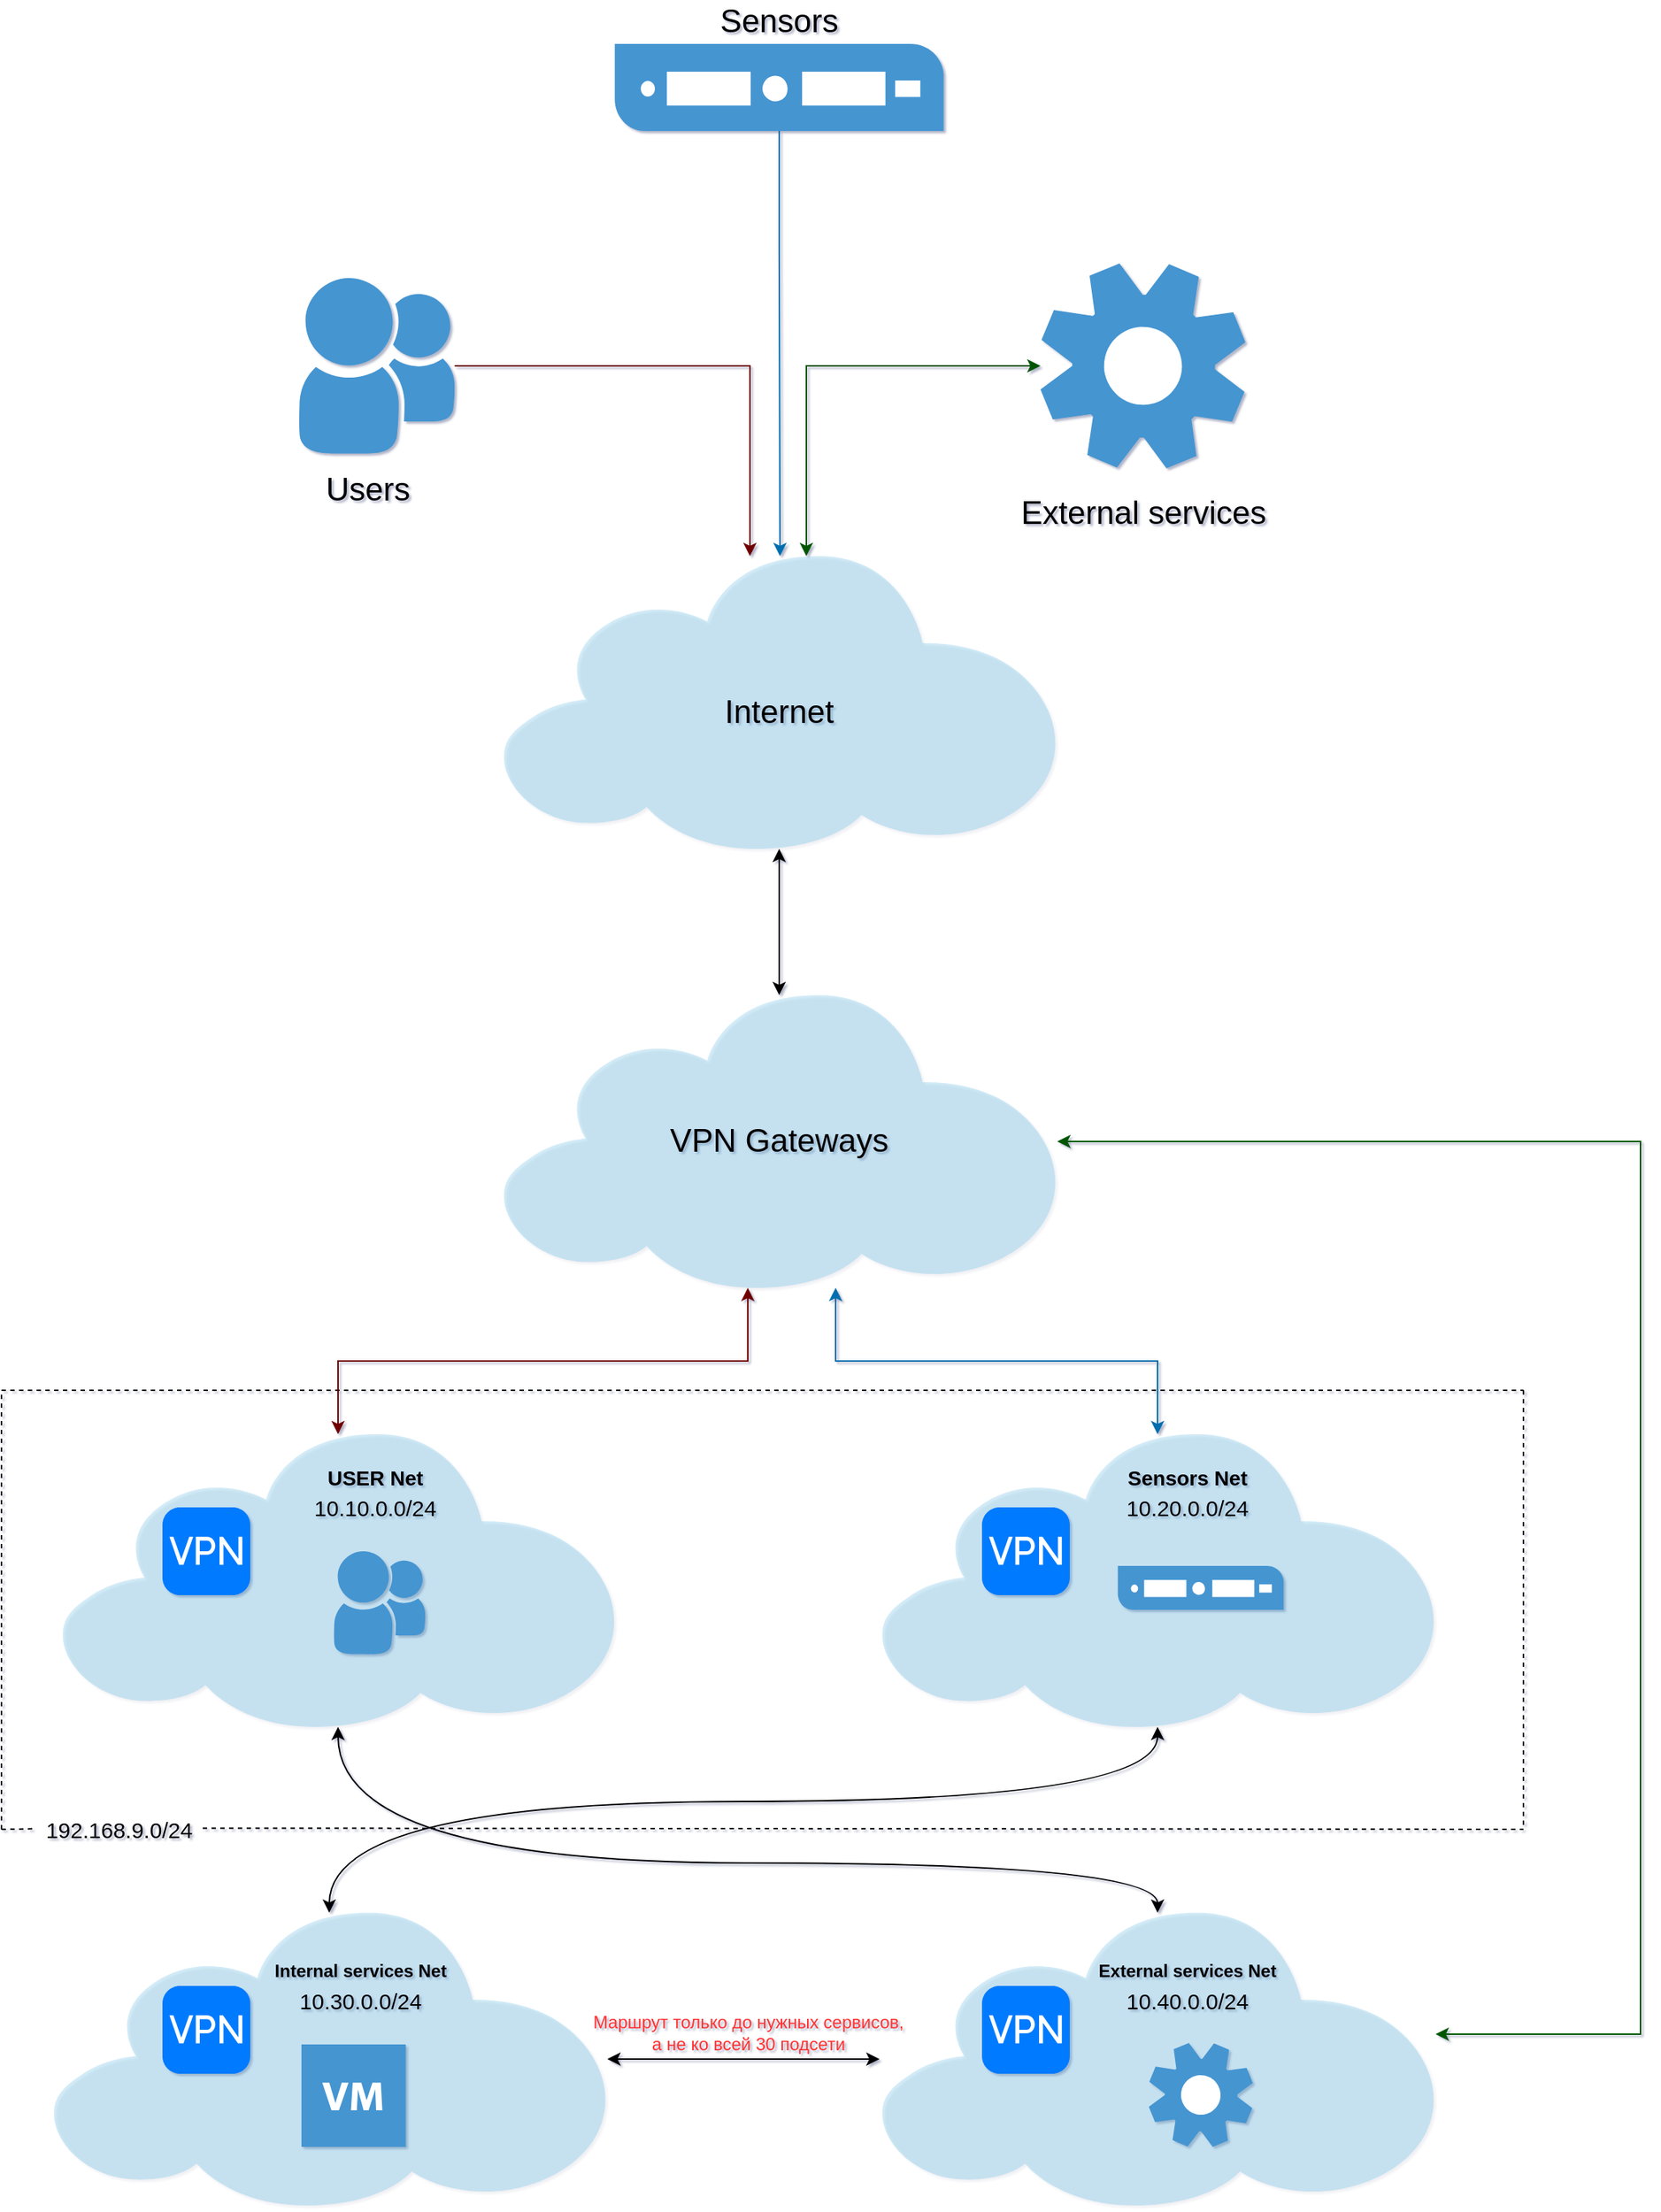 <mxfile version="14.3.2" type="github">
  <diagram id="MDXJFjJfNh9OXjP4r4t9" name="Page-1">
    <mxGraphModel dx="2031" dy="2330" grid="0" gridSize="10" guides="1" tooltips="1" connect="1" arrows="1" fold="1" page="0" pageScale="1" pageWidth="827" pageHeight="1169" background="#FFFFFF" math="0" shadow="1">
      <root>
        <mxCell id="0" />
        <mxCell id="1" parent="0" />
        <mxCell id="V8Iq_MgeDnc4k7dZBruL-1" style="rounded=0;orthogonalLoop=1;jettySize=auto;html=1;startArrow=classic;startFill=1;edgeStyle=orthogonalEdgeStyle;elbow=vertical;curved=1;" edge="1" parent="1" source="HdkyvseI2gNJO4S1q-cR-1" target="HdkyvseI2gNJO4S1q-cR-5">
          <mxGeometry relative="1" as="geometry">
            <Array as="points">
              <mxPoint x="230" y="323" />
              <mxPoint x="790" y="323" />
            </Array>
          </mxGeometry>
        </mxCell>
        <mxCell id="HdkyvseI2gNJO4S1q-cR-1" value="" style="shadow=0;dashed=0;html=1;strokeColor=none;fillColor=#4495D1;labelPosition=center;verticalLabelPosition=bottom;verticalAlign=top;align=center;outlineConnect=0;shape=mxgraph.veeam.2d.cloud;" parent="1" vertex="1">
          <mxGeometry x="40" y="30" width="380" height="200" as="geometry" />
        </mxCell>
        <mxCell id="HdkyvseI2gNJO4S1q-cR-3" value="USER Net" style="text;html=1;align=center;verticalAlign=middle;resizable=0;points=[];autosize=1;strokeWidth=1;fontStyle=1;fontSize=14;" parent="1" vertex="1">
          <mxGeometry x="214.57" y="50" width="80" height="20" as="geometry" />
        </mxCell>
        <mxCell id="HdkyvseI2gNJO4S1q-cR-4" value="" style="shadow=0;dashed=0;html=1;strokeColor=none;fillColor=#4495D1;labelPosition=center;verticalLabelPosition=bottom;verticalAlign=top;align=center;outlineConnect=0;shape=mxgraph.veeam.2d.cloud;" parent="1" vertex="1">
          <mxGeometry x="600" y="30" width="380" height="200" as="geometry" />
        </mxCell>
        <mxCell id="HdkyvseI2gNJO4S1q-cR-5" value="" style="shadow=0;dashed=0;html=1;strokeColor=none;fillColor=#4495D1;labelPosition=center;verticalLabelPosition=bottom;verticalAlign=top;align=center;outlineConnect=0;shape=mxgraph.veeam.2d.cloud;" parent="1" vertex="1">
          <mxGeometry x="600" y="357" width="380" height="200" as="geometry" />
        </mxCell>
        <mxCell id="HdkyvseI2gNJO4S1q-cR-37" style="rounded=0;orthogonalLoop=1;jettySize=auto;html=1;strokeColor=#000000;startArrow=classic;startFill=1;edgeStyle=orthogonalEdgeStyle;elbow=vertical;curved=1;" parent="1" source="HdkyvseI2gNJO4S1q-cR-6" target="HdkyvseI2gNJO4S1q-cR-4" edge="1">
          <mxGeometry relative="1" as="geometry">
            <Array as="points">
              <mxPoint x="224" y="281" />
              <mxPoint x="790" y="281" />
            </Array>
          </mxGeometry>
        </mxCell>
        <mxCell id="HdkyvseI2gNJO4S1q-cR-47" style="edgeStyle=orthogonalEdgeStyle;rounded=0;orthogonalLoop=1;jettySize=auto;html=1;startArrow=classic;startFill=1;strokeColor=#000000;fontSize=22;" parent="1" source="HdkyvseI2gNJO4S1q-cR-6" target="HdkyvseI2gNJO4S1q-cR-5" edge="1">
          <mxGeometry relative="1" as="geometry" />
        </mxCell>
        <mxCell id="HdkyvseI2gNJO4S1q-cR-6" value="" style="shadow=0;dashed=0;html=1;strokeColor=none;fillColor=#4495D1;labelPosition=center;verticalLabelPosition=bottom;verticalAlign=top;align=center;outlineConnect=0;shape=mxgraph.veeam.2d.cloud;" parent="1" vertex="1">
          <mxGeometry x="34" y="357" width="380" height="200" as="geometry" />
        </mxCell>
        <mxCell id="HdkyvseI2gNJO4S1q-cR-9" value="" style="html=1;strokeWidth=1;shadow=0;dashed=0;shape=mxgraph.ios7.misc.vpn;fillColor=#007AFF;strokeColor=none;buttonText=;strokeColor2=#222222;fontColor=#222222;fontSize=8;verticalLabelPosition=bottom;verticalAlign=top;align=center;" parent="1" vertex="1">
          <mxGeometry x="110" y="80" width="60" height="60" as="geometry" />
        </mxCell>
        <mxCell id="HdkyvseI2gNJO4S1q-cR-10" value="" style="html=1;strokeWidth=1;shadow=0;dashed=0;shape=mxgraph.ios7.misc.vpn;fillColor=#007AFF;strokeColor=none;buttonText=;strokeColor2=#222222;fontColor=#222222;fontSize=8;verticalLabelPosition=bottom;verticalAlign=top;align=center;" parent="1" vertex="1">
          <mxGeometry x="670" y="80" width="60" height="60" as="geometry" />
        </mxCell>
        <mxCell id="HdkyvseI2gNJO4S1q-cR-11" value="" style="html=1;strokeWidth=1;shadow=0;dashed=0;shape=mxgraph.ios7.misc.vpn;fillColor=#007AFF;strokeColor=none;buttonText=;strokeColor2=#222222;fontColor=#222222;fontSize=8;verticalLabelPosition=bottom;verticalAlign=top;align=center;" parent="1" vertex="1">
          <mxGeometry x="670" y="407" width="60" height="60" as="geometry" />
        </mxCell>
        <mxCell id="HdkyvseI2gNJO4S1q-cR-12" value="" style="html=1;strokeWidth=1;shadow=0;dashed=0;shape=mxgraph.ios7.misc.vpn;fillColor=#007AFF;strokeColor=none;buttonText=;strokeColor2=#222222;fontColor=#222222;fontSize=8;verticalLabelPosition=bottom;verticalAlign=top;align=center;" parent="1" vertex="1">
          <mxGeometry x="110" y="407" width="60" height="60" as="geometry" />
        </mxCell>
        <mxCell id="HdkyvseI2gNJO4S1q-cR-14" value="" style="shadow=0;dashed=0;html=1;strokeColor=none;fillColor=#4495D1;labelPosition=center;verticalLabelPosition=bottom;verticalAlign=top;align=center;outlineConnect=0;shape=mxgraph.veeam.2d.group;" parent="1" vertex="1">
          <mxGeometry x="227.1" y="110" width="62.47" height="70.4" as="geometry" />
        </mxCell>
        <mxCell id="HdkyvseI2gNJO4S1q-cR-15" value="" style="shadow=0;dashed=0;html=1;strokeColor=none;fillColor=#4495D1;labelPosition=center;verticalLabelPosition=bottom;verticalAlign=top;align=center;outlineConnect=0;shape=mxgraph.veeam.2d.virtual_machine;" parent="1" vertex="1">
          <mxGeometry x="205" y="447" width="71.27" height="70" as="geometry" />
        </mxCell>
        <mxCell id="HdkyvseI2gNJO4S1q-cR-16" value="10.10.0.0/24" style="text;html=1;align=center;verticalAlign=middle;resizable=0;points=[];autosize=1;fontSize=15;" parent="1" vertex="1">
          <mxGeometry x="204.57" y="70" width="100" height="20" as="geometry" />
        </mxCell>
        <mxCell id="HdkyvseI2gNJO4S1q-cR-17" value="Sensors Net" style="text;html=1;align=center;verticalAlign=middle;resizable=0;points=[];autosize=1;fontStyle=1;fontSize=14;" parent="1" vertex="1">
          <mxGeometry x="760.0" y="50" width="100" height="20" as="geometry" />
        </mxCell>
        <mxCell id="HdkyvseI2gNJO4S1q-cR-18" value="10.20.0.0/24" style="text;html=1;align=center;verticalAlign=middle;resizable=0;points=[];autosize=1;fontSize=15;" parent="1" vertex="1">
          <mxGeometry x="760" y="70" width="100" height="20" as="geometry" />
        </mxCell>
        <mxCell id="HdkyvseI2gNJO4S1q-cR-19" value="External services Net" style="text;html=1;align=center;verticalAlign=middle;resizable=0;points=[];autosize=1;fontStyle=1;fontSize=12;" parent="1" vertex="1">
          <mxGeometry x="740.0" y="387" width="140" height="20" as="geometry" />
        </mxCell>
        <mxCell id="HdkyvseI2gNJO4S1q-cR-20" value="10.40.0.0/24" style="text;html=1;align=center;verticalAlign=middle;resizable=0;points=[];autosize=1;fontSize=15;" parent="1" vertex="1">
          <mxGeometry x="760" y="407" width="100" height="20" as="geometry" />
        </mxCell>
        <mxCell id="HdkyvseI2gNJO4S1q-cR-21" value="Internal services Net" style="text;html=1;align=center;verticalAlign=middle;resizable=0;points=[];autosize=1;fontStyle=1" parent="1" vertex="1">
          <mxGeometry x="180.0" y="387" width="130" height="20" as="geometry" />
        </mxCell>
        <mxCell id="HdkyvseI2gNJO4S1q-cR-22" value="10.30.0.0/24" style="text;html=1;align=center;verticalAlign=middle;resizable=0;points=[];autosize=1;fontSize=15;" parent="1" vertex="1">
          <mxGeometry x="195" y="407" width="100" height="20" as="geometry" />
        </mxCell>
        <mxCell id="HdkyvseI2gNJO4S1q-cR-23" value="" style="endArrow=none;dashed=1;html=1;" parent="1" edge="1">
          <mxGeometry width="50" height="50" relative="1" as="geometry">
            <mxPoint as="sourcePoint" />
            <mxPoint x="1040" as="targetPoint" />
          </mxGeometry>
        </mxCell>
        <mxCell id="HdkyvseI2gNJO4S1q-cR-24" value="" style="endArrow=none;dashed=1;html=1;" parent="1" edge="1">
          <mxGeometry width="50" height="50" relative="1" as="geometry">
            <mxPoint x="1040" as="sourcePoint" />
            <mxPoint x="1040" y="300" as="targetPoint" />
          </mxGeometry>
        </mxCell>
        <mxCell id="HdkyvseI2gNJO4S1q-cR-25" value="" style="endArrow=none;dashed=1;html=1;exitX=1.023;exitY=0.46;exitDx=0;exitDy=0;exitPerimeter=0;" parent="1" source="HdkyvseI2gNJO4S1q-cR-30" edge="1">
          <mxGeometry width="50" height="50" relative="1" as="geometry">
            <mxPoint x="520" y="300" as="sourcePoint" />
            <mxPoint x="1040" y="300" as="targetPoint" />
          </mxGeometry>
        </mxCell>
        <mxCell id="HdkyvseI2gNJO4S1q-cR-28" value="" style="endArrow=none;dashed=1;html=1;" parent="1" edge="1">
          <mxGeometry width="50" height="50" relative="1" as="geometry">
            <mxPoint y="300" as="sourcePoint" />
            <mxPoint as="targetPoint" />
          </mxGeometry>
        </mxCell>
        <mxCell id="HdkyvseI2gNJO4S1q-cR-30" value="192.168.9.0/24" style="text;html=1;align=center;verticalAlign=middle;resizable=0;points=[];autosize=1;fontSize=15;" parent="1" vertex="1">
          <mxGeometry x="25" y="290" width="110" height="20" as="geometry" />
        </mxCell>
        <mxCell id="HdkyvseI2gNJO4S1q-cR-32" value="" style="endArrow=none;dashed=1;html=1;entryX=-0.025;entryY=0.483;entryDx=0;entryDy=0;entryPerimeter=0;" parent="1" target="HdkyvseI2gNJO4S1q-cR-30" edge="1">
          <mxGeometry width="50" height="50" relative="1" as="geometry">
            <mxPoint y="300" as="sourcePoint" />
            <mxPoint x="430" y="300" as="targetPoint" />
          </mxGeometry>
        </mxCell>
        <mxCell id="HdkyvseI2gNJO4S1q-cR-35" value="" style="shadow=0;dashed=0;html=1;strokeColor=none;fillColor=#4495D1;labelPosition=center;verticalLabelPosition=bottom;verticalAlign=top;align=center;outlineConnect=0;shape=mxgraph.veeam.2d.service;" parent="1" vertex="1">
          <mxGeometry x="784" y="446" width="71" height="71" as="geometry" />
        </mxCell>
        <mxCell id="HdkyvseI2gNJO4S1q-cR-38" value="" style="shadow=0;dashed=0;html=1;strokeColor=none;fillColor=#4495D1;labelPosition=center;verticalLabelPosition=bottom;verticalAlign=top;align=center;outlineConnect=0;shape=mxgraph.veeam.2d.cloud;" parent="1" vertex="1">
          <mxGeometry x="341.45" y="-570" width="380" height="200" as="geometry" />
        </mxCell>
        <mxCell id="HdkyvseI2gNJO4S1q-cR-39" value="&lt;div style=&quot;font-size: 22px;&quot;&gt;Internet&lt;/div&gt;&lt;div style=&quot;font-size: 22px;&quot;&gt;&lt;br style=&quot;font-size: 22px;&quot;&gt;&lt;/div&gt;" style="text;html=1;align=center;verticalAlign=middle;resizable=0;points=[];autosize=1;fontSize=22;" parent="1" vertex="1">
          <mxGeometry x="486.45" y="-480" width="90" height="60" as="geometry" />
        </mxCell>
        <mxCell id="HdkyvseI2gNJO4S1q-cR-42" style="edgeStyle=orthogonalEdgeStyle;rounded=0;orthogonalLoop=1;jettySize=auto;html=1;strokeColor=#6F0000;fontSize=22;fillColor=#a20025;" parent="1" source="HdkyvseI2gNJO4S1q-cR-40" target="HdkyvseI2gNJO4S1q-cR-38" edge="1">
          <mxGeometry relative="1" as="geometry">
            <Array as="points">
              <mxPoint x="511.45" y="-700" />
            </Array>
          </mxGeometry>
        </mxCell>
        <mxCell id="HdkyvseI2gNJO4S1q-cR-40" value="" style="shadow=0;dashed=0;html=1;strokeColor=none;fillColor=#4495D1;labelPosition=center;verticalLabelPosition=bottom;verticalAlign=top;align=center;outlineConnect=0;shape=mxgraph.veeam.2d.group;" parent="1" vertex="1">
          <mxGeometry x="203.2" y="-760" width="106.49" height="120" as="geometry" />
        </mxCell>
        <mxCell id="HdkyvseI2gNJO4S1q-cR-43" style="edgeStyle=orthogonalEdgeStyle;rounded=0;orthogonalLoop=1;jettySize=auto;html=1;strokeColor=#006EAF;fontSize=22;fillColor=#1ba1e2;" parent="1" source="HdkyvseI2gNJO4S1q-cR-41" target="HdkyvseI2gNJO4S1q-cR-38" edge="1">
          <mxGeometry relative="1" as="geometry">
            <Array as="points">
              <mxPoint x="532" y="-780" />
              <mxPoint x="532" y="-780" />
            </Array>
          </mxGeometry>
        </mxCell>
        <mxCell id="HdkyvseI2gNJO4S1q-cR-41" value="" style="pointerEvents=1;shadow=0;dashed=0;html=1;strokeColor=none;fillColor=#4495D1;labelPosition=center;verticalLabelPosition=bottom;verticalAlign=top;align=center;outlineConnect=0;shape=mxgraph.veeam.server;fontSize=22;" parent="1" vertex="1">
          <mxGeometry x="419.1" y="-920" width="224.7" height="59.5" as="geometry" />
        </mxCell>
        <mxCell id="HdkyvseI2gNJO4S1q-cR-45" style="edgeStyle=orthogonalEdgeStyle;rounded=0;orthogonalLoop=1;jettySize=auto;html=1;strokeColor=#000000;fontSize=22;startArrow=classic;startFill=1;" parent="1" source="HdkyvseI2gNJO4S1q-cR-44" target="HdkyvseI2gNJO4S1q-cR-38" edge="1">
          <mxGeometry relative="1" as="geometry" />
        </mxCell>
        <mxCell id="HdkyvseI2gNJO4S1q-cR-48" style="edgeStyle=orthogonalEdgeStyle;rounded=0;orthogonalLoop=1;jettySize=auto;html=1;startArrow=classic;startFill=1;strokeColor=#6F0000;fontSize=22;fillColor=#a20025;" parent="1" source="HdkyvseI2gNJO4S1q-cR-44" target="HdkyvseI2gNJO4S1q-cR-1" edge="1">
          <mxGeometry relative="1" as="geometry">
            <Array as="points">
              <mxPoint x="510" y="-20" />
              <mxPoint x="230" y="-20" />
            </Array>
          </mxGeometry>
        </mxCell>
        <mxCell id="HdkyvseI2gNJO4S1q-cR-49" style="edgeStyle=orthogonalEdgeStyle;rounded=0;orthogonalLoop=1;jettySize=auto;html=1;startArrow=classic;startFill=1;strokeColor=#006EAF;fontSize=22;fillColor=#1ba1e2;" parent="1" source="HdkyvseI2gNJO4S1q-cR-44" target="HdkyvseI2gNJO4S1q-cR-4" edge="1">
          <mxGeometry relative="1" as="geometry">
            <Array as="points">
              <mxPoint x="570" y="-20" />
              <mxPoint x="790" y="-20" />
            </Array>
          </mxGeometry>
        </mxCell>
        <mxCell id="HdkyvseI2gNJO4S1q-cR-55" style="edgeStyle=orthogonalEdgeStyle;rounded=0;orthogonalLoop=1;jettySize=auto;html=1;startArrow=classic;startFill=1;strokeColor=#005700;fontSize=22;fillColor=#008a00;" parent="1" source="HdkyvseI2gNJO4S1q-cR-44" target="HdkyvseI2gNJO4S1q-cR-5" edge="1">
          <mxGeometry relative="1" as="geometry">
            <Array as="points">
              <mxPoint x="1120" y="-170" />
              <mxPoint x="1120" y="440" />
            </Array>
          </mxGeometry>
        </mxCell>
        <mxCell id="HdkyvseI2gNJO4S1q-cR-44" value="" style="shadow=0;dashed=0;html=1;strokeColor=none;fillColor=#4495D1;labelPosition=center;verticalLabelPosition=bottom;verticalAlign=top;align=center;outlineConnect=0;shape=mxgraph.veeam.2d.cloud;" parent="1" vertex="1">
          <mxGeometry x="341.45" y="-270" width="380" height="200" as="geometry" />
        </mxCell>
        <mxCell id="HdkyvseI2gNJO4S1q-cR-46" value="VPN Gateways" style="text;html=1;align=center;verticalAlign=middle;resizable=0;points=[];autosize=1;fontSize=22;" parent="1" vertex="1">
          <mxGeometry x="451.45" y="-185" width="160" height="30" as="geometry" />
        </mxCell>
        <mxCell id="HdkyvseI2gNJO4S1q-cR-50" value="Users" style="text;html=1;align=center;verticalAlign=middle;resizable=0;points=[];autosize=1;fontSize=22;" parent="1" vertex="1">
          <mxGeometry x="214.57" y="-630" width="70" height="30" as="geometry" />
        </mxCell>
        <mxCell id="HdkyvseI2gNJO4S1q-cR-51" value="Sensors" style="text;html=1;align=center;verticalAlign=middle;resizable=0;points=[];autosize=1;fontSize=22;" parent="1" vertex="1">
          <mxGeometry x="481.45" y="-950" width="100" height="30" as="geometry" />
        </mxCell>
        <mxCell id="HdkyvseI2gNJO4S1q-cR-52" value="" style="pointerEvents=1;shadow=0;dashed=0;html=1;strokeColor=none;fillColor=#4495D1;labelPosition=center;verticalLabelPosition=bottom;verticalAlign=top;align=center;outlineConnect=0;shape=mxgraph.veeam.server;fontSize=22;" parent="1" vertex="1">
          <mxGeometry x="762.85" y="120" width="113.29" height="30" as="geometry" />
        </mxCell>
        <mxCell id="HdkyvseI2gNJO4S1q-cR-54" style="edgeStyle=orthogonalEdgeStyle;rounded=0;orthogonalLoop=1;jettySize=auto;html=1;startArrow=classic;startFill=1;strokeColor=#005700;fontSize=22;fillColor=#008a00;" parent="1" source="HdkyvseI2gNJO4S1q-cR-53" target="HdkyvseI2gNJO4S1q-cR-38" edge="1">
          <mxGeometry relative="1" as="geometry">
            <Array as="points">
              <mxPoint x="550" y="-700" />
            </Array>
          </mxGeometry>
        </mxCell>
        <mxCell id="HdkyvseI2gNJO4S1q-cR-53" value="" style="shadow=0;dashed=0;html=1;strokeColor=none;fillColor=#4495D1;labelPosition=center;verticalLabelPosition=bottom;verticalAlign=top;align=center;outlineConnect=0;shape=mxgraph.veeam.2d.service;" parent="1" vertex="1">
          <mxGeometry x="710" y="-770" width="140" height="140" as="geometry" />
        </mxCell>
        <mxCell id="HdkyvseI2gNJO4S1q-cR-56" value="External services" style="text;html=1;align=center;verticalAlign=middle;resizable=0;points=[];autosize=1;fontSize=22;" parent="1" vertex="1">
          <mxGeometry x="690" y="-614.5" width="180" height="30" as="geometry" />
        </mxCell>
        <mxCell id="aBs4PDxY5lOeT9mWl6iJ-1" value="Маршрут только до нужных сервисов,&lt;br&gt;а не ко всей 30 подсети" style="text;html=1;align=center;verticalAlign=middle;resizable=0;points=[];autosize=1;fontColor=#FF3333;" parent="1" vertex="1">
          <mxGeometry x="399" y="423" width="221" height="32" as="geometry" />
        </mxCell>
      </root>
    </mxGraphModel>
  </diagram>
</mxfile>
